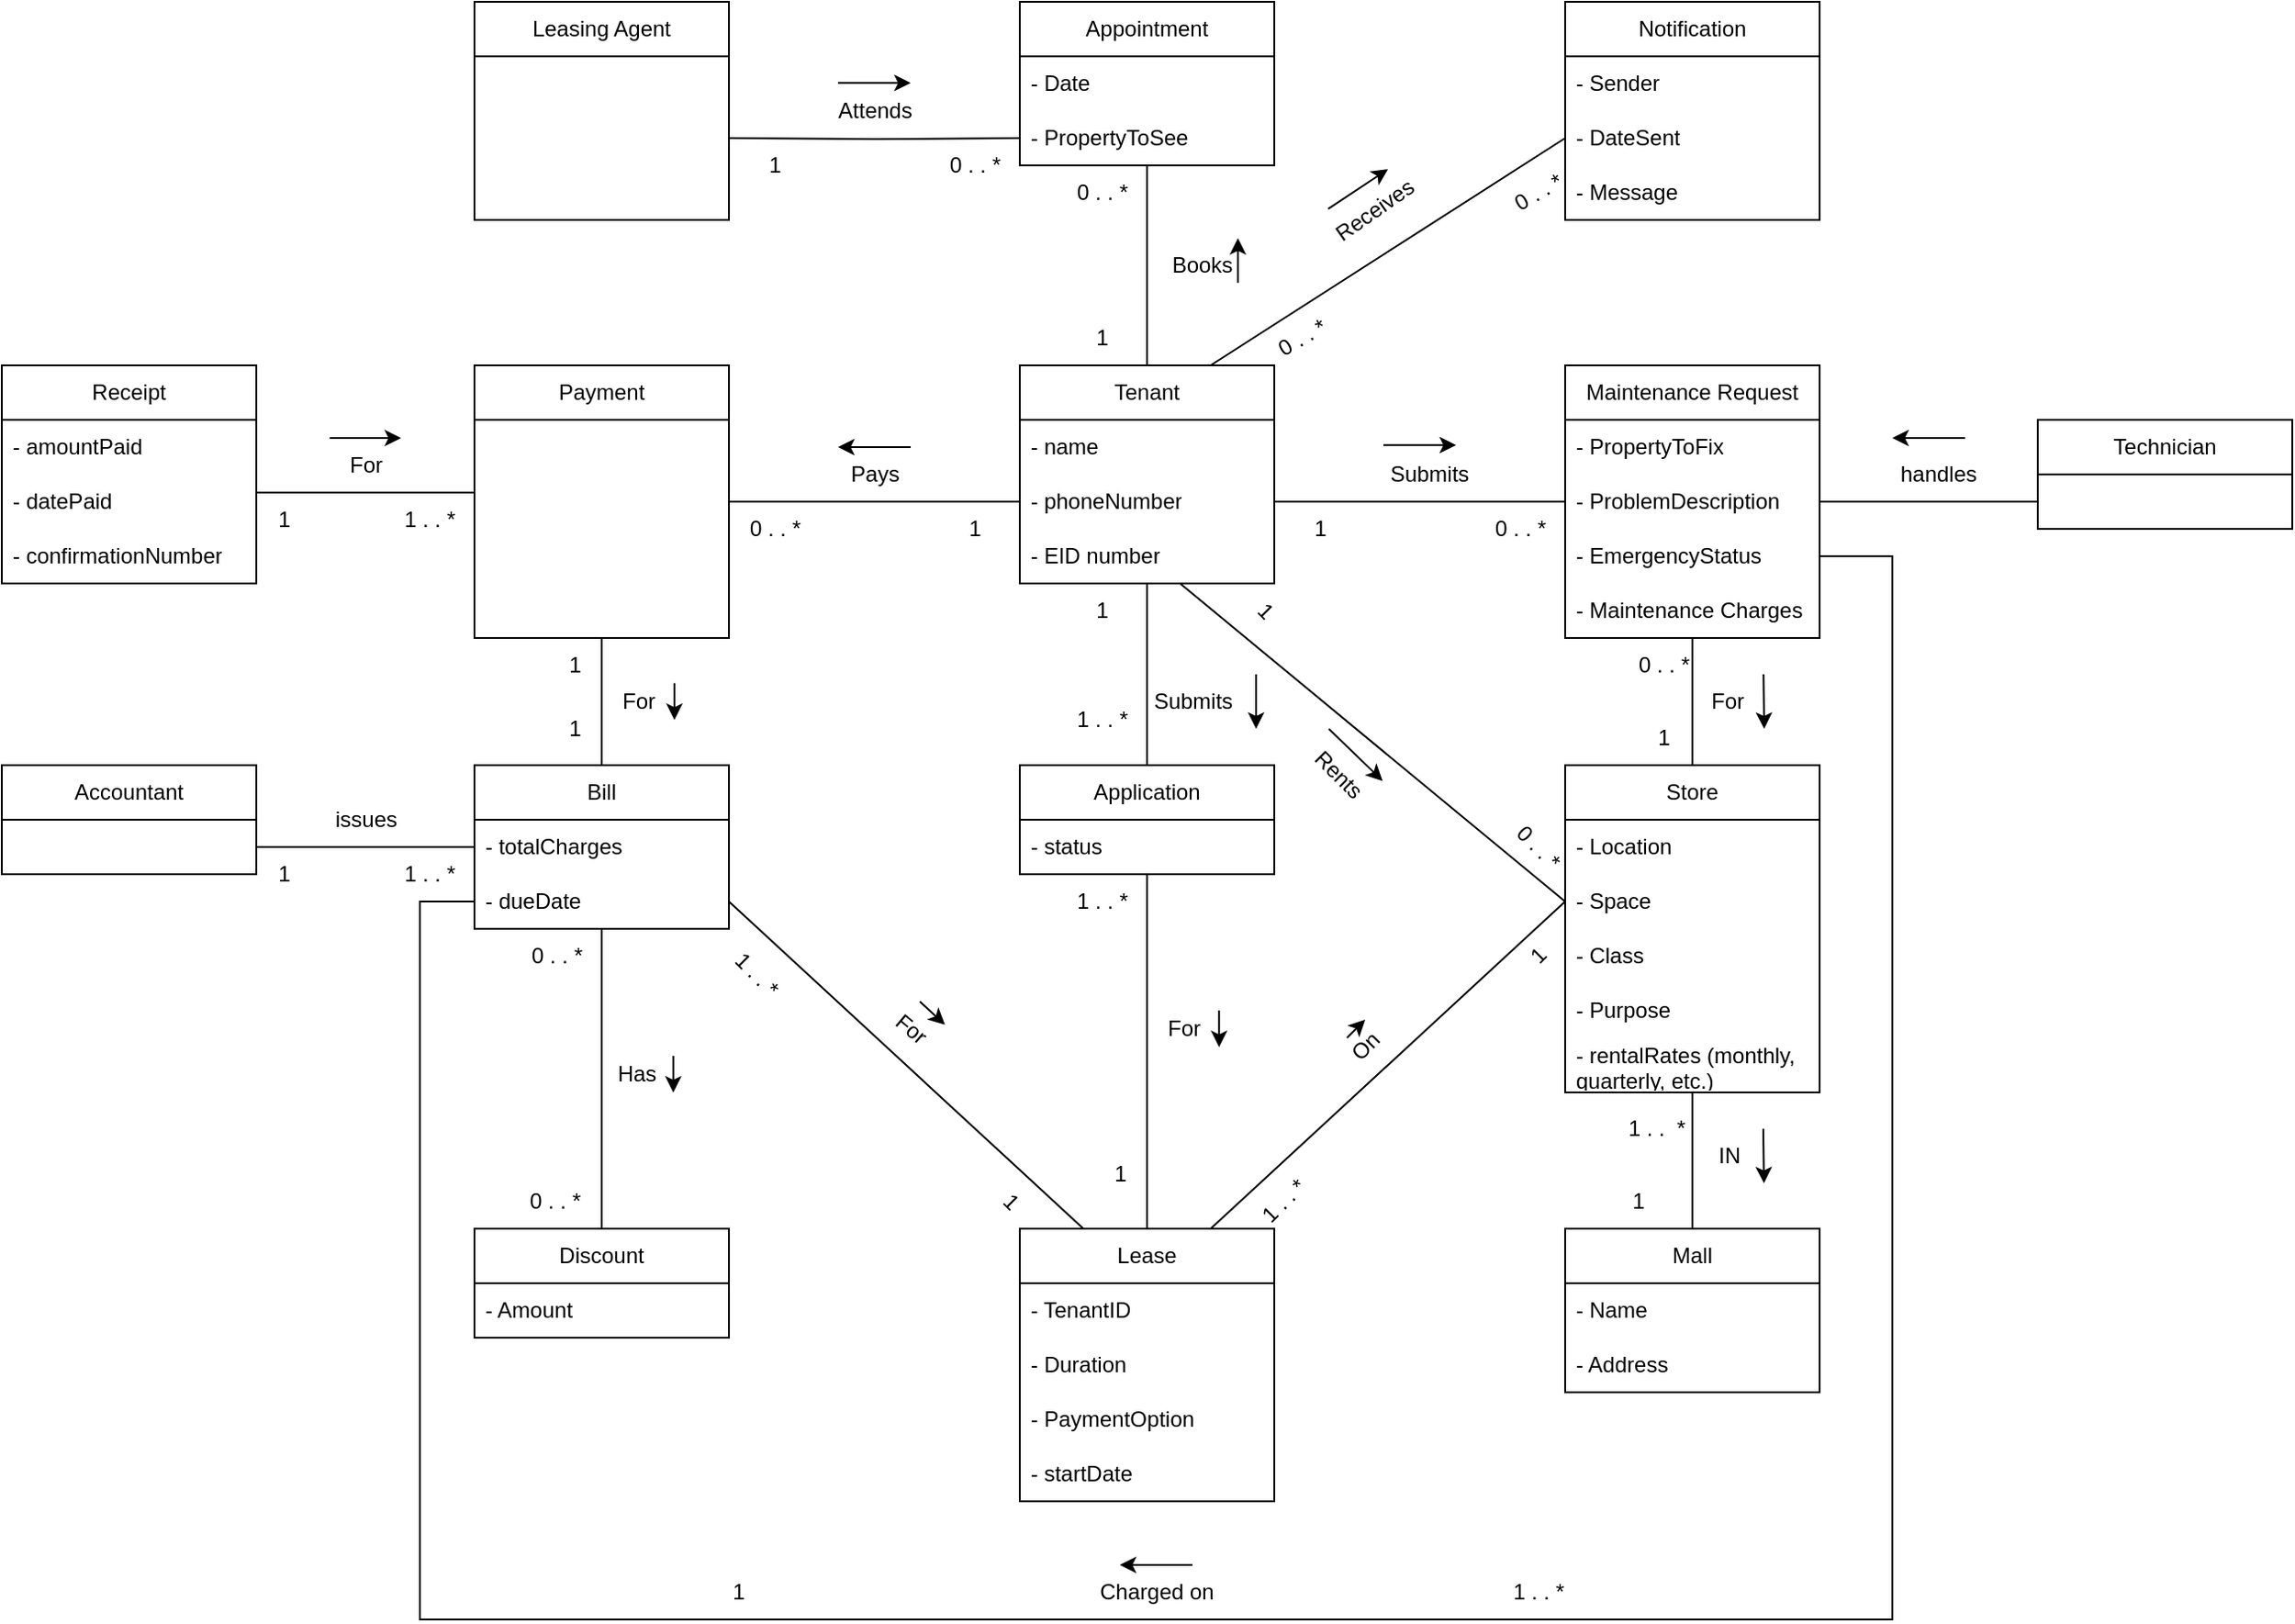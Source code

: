 <mxfile version="21.1.4" type="device">
  <diagram name="Page-1" id="da9doyzOgaCknHxonbGF">
    <mxGraphModel dx="1869" dy="482" grid="1" gridSize="10" guides="1" tooltips="1" connect="1" arrows="1" fold="1" page="1" pageScale="1" pageWidth="850" pageHeight="1100" math="0" shadow="0">
      <root>
        <mxCell id="0" />
        <mxCell id="1" parent="0" />
        <mxCell id="PZsRNkrMyilEUVOkhPmK-52" style="edgeStyle=orthogonalEdgeStyle;rounded=0;orthogonalLoop=1;jettySize=auto;html=1;exitX=0.5;exitY=0;exitDx=0;exitDy=0;endArrow=none;endFill=0;" edge="1" parent="1" source="PZsRNkrMyilEUVOkhPmK-1" target="PZsRNkrMyilEUVOkhPmK-5">
          <mxGeometry relative="1" as="geometry" />
        </mxCell>
        <mxCell id="PZsRNkrMyilEUVOkhPmK-53" style="rounded=0;orthogonalLoop=1;jettySize=auto;html=1;exitX=0.75;exitY=0;exitDx=0;exitDy=0;entryX=0;entryY=0.5;entryDx=0;entryDy=0;endArrow=none;endFill=0;" edge="1" parent="1" source="PZsRNkrMyilEUVOkhPmK-1" target="PZsRNkrMyilEUVOkhPmK-16">
          <mxGeometry relative="1" as="geometry" />
        </mxCell>
        <mxCell id="PZsRNkrMyilEUVOkhPmK-1" value="Tenant" style="swimlane;fontStyle=0;childLayout=stackLayout;horizontal=1;startSize=30;horizontalStack=0;resizeParent=1;resizeParentMax=0;resizeLast=0;collapsible=1;marginBottom=0;whiteSpace=wrap;html=1;" vertex="1" parent="1">
          <mxGeometry x="350" y="260" width="140" height="120" as="geometry" />
        </mxCell>
        <mxCell id="PZsRNkrMyilEUVOkhPmK-2" value="- name" style="text;strokeColor=none;fillColor=none;align=left;verticalAlign=middle;spacingLeft=4;spacingRight=4;overflow=hidden;points=[[0,0.5],[1,0.5]];portConstraint=eastwest;rotatable=0;whiteSpace=wrap;html=1;" vertex="1" parent="PZsRNkrMyilEUVOkhPmK-1">
          <mxGeometry y="30" width="140" height="30" as="geometry" />
        </mxCell>
        <mxCell id="PZsRNkrMyilEUVOkhPmK-3" value="- phoneNumber" style="text;strokeColor=none;fillColor=none;align=left;verticalAlign=middle;spacingLeft=4;spacingRight=4;overflow=hidden;points=[[0,0.5],[1,0.5]];portConstraint=eastwest;rotatable=0;whiteSpace=wrap;html=1;" vertex="1" parent="PZsRNkrMyilEUVOkhPmK-1">
          <mxGeometry y="60" width="140" height="30" as="geometry" />
        </mxCell>
        <mxCell id="PZsRNkrMyilEUVOkhPmK-4" value="- EID number" style="text;strokeColor=none;fillColor=none;align=left;verticalAlign=middle;spacingLeft=4;spacingRight=4;overflow=hidden;points=[[0,0.5],[1,0.5]];portConstraint=eastwest;rotatable=0;whiteSpace=wrap;html=1;" vertex="1" parent="PZsRNkrMyilEUVOkhPmK-1">
          <mxGeometry y="90" width="140" height="30" as="geometry" />
        </mxCell>
        <mxCell id="PZsRNkrMyilEUVOkhPmK-5" value="Appointment" style="swimlane;fontStyle=0;childLayout=stackLayout;horizontal=1;startSize=30;horizontalStack=0;resizeParent=1;resizeParentMax=0;resizeLast=0;collapsible=1;marginBottom=0;whiteSpace=wrap;html=1;" vertex="1" parent="1">
          <mxGeometry x="350" y="60" width="140" height="90" as="geometry" />
        </mxCell>
        <mxCell id="PZsRNkrMyilEUVOkhPmK-6" value="- Date" style="text;strokeColor=none;fillColor=none;align=left;verticalAlign=middle;spacingLeft=4;spacingRight=4;overflow=hidden;points=[[0,0.5],[1,0.5]];portConstraint=eastwest;rotatable=0;whiteSpace=wrap;html=1;" vertex="1" parent="PZsRNkrMyilEUVOkhPmK-5">
          <mxGeometry y="30" width="140" height="30" as="geometry" />
        </mxCell>
        <mxCell id="PZsRNkrMyilEUVOkhPmK-7" value="- PropertyToSee" style="text;strokeColor=none;fillColor=none;align=left;verticalAlign=middle;spacingLeft=4;spacingRight=4;overflow=hidden;points=[[0,0.5],[1,0.5]];portConstraint=eastwest;rotatable=0;whiteSpace=wrap;html=1;" vertex="1" parent="PZsRNkrMyilEUVOkhPmK-5">
          <mxGeometry y="60" width="140" height="30" as="geometry" />
        </mxCell>
        <mxCell id="PZsRNkrMyilEUVOkhPmK-10" value="Leasing Agent" style="swimlane;fontStyle=0;childLayout=stackLayout;horizontal=1;startSize=30;horizontalStack=0;resizeParent=1;resizeParentMax=0;resizeLast=0;collapsible=1;marginBottom=0;whiteSpace=wrap;html=1;" vertex="1" parent="1">
          <mxGeometry x="50" y="60" width="140" height="120" as="geometry" />
        </mxCell>
        <mxCell id="PZsRNkrMyilEUVOkhPmK-14" value="Notification" style="swimlane;fontStyle=0;childLayout=stackLayout;horizontal=1;startSize=30;horizontalStack=0;resizeParent=1;resizeParentMax=0;resizeLast=0;collapsible=1;marginBottom=0;whiteSpace=wrap;html=1;" vertex="1" parent="1">
          <mxGeometry x="650" y="60" width="140" height="120" as="geometry" />
        </mxCell>
        <mxCell id="PZsRNkrMyilEUVOkhPmK-15" value="- Sender" style="text;strokeColor=none;fillColor=none;align=left;verticalAlign=middle;spacingLeft=4;spacingRight=4;overflow=hidden;points=[[0,0.5],[1,0.5]];portConstraint=eastwest;rotatable=0;whiteSpace=wrap;html=1;" vertex="1" parent="PZsRNkrMyilEUVOkhPmK-14">
          <mxGeometry y="30" width="140" height="30" as="geometry" />
        </mxCell>
        <mxCell id="PZsRNkrMyilEUVOkhPmK-16" value="- DateSent" style="text;strokeColor=none;fillColor=none;align=left;verticalAlign=middle;spacingLeft=4;spacingRight=4;overflow=hidden;points=[[0,0.5],[1,0.5]];portConstraint=eastwest;rotatable=0;whiteSpace=wrap;html=1;" vertex="1" parent="PZsRNkrMyilEUVOkhPmK-14">
          <mxGeometry y="60" width="140" height="30" as="geometry" />
        </mxCell>
        <mxCell id="PZsRNkrMyilEUVOkhPmK-17" value="- Message" style="text;strokeColor=none;fillColor=none;align=left;verticalAlign=middle;spacingLeft=4;spacingRight=4;overflow=hidden;points=[[0,0.5],[1,0.5]];portConstraint=eastwest;rotatable=0;whiteSpace=wrap;html=1;" vertex="1" parent="PZsRNkrMyilEUVOkhPmK-14">
          <mxGeometry y="90" width="140" height="30" as="geometry" />
        </mxCell>
        <mxCell id="PZsRNkrMyilEUVOkhPmK-18" value="Payment" style="swimlane;fontStyle=0;childLayout=stackLayout;horizontal=1;startSize=30;horizontalStack=0;resizeParent=1;resizeParentMax=0;resizeLast=0;collapsible=1;marginBottom=0;whiteSpace=wrap;html=1;" vertex="1" parent="1">
          <mxGeometry x="50" y="260" width="140" height="150" as="geometry" />
        </mxCell>
        <mxCell id="PZsRNkrMyilEUVOkhPmK-65" style="edgeStyle=orthogonalEdgeStyle;rounded=0;orthogonalLoop=1;jettySize=auto;html=1;exitX=0.5;exitY=0;exitDx=0;exitDy=0;endArrow=none;endFill=0;" edge="1" parent="1" source="PZsRNkrMyilEUVOkhPmK-22" target="PZsRNkrMyilEUVOkhPmK-18">
          <mxGeometry relative="1" as="geometry" />
        </mxCell>
        <mxCell id="PZsRNkrMyilEUVOkhPmK-22" value="Bill" style="swimlane;fontStyle=0;childLayout=stackLayout;horizontal=1;startSize=30;horizontalStack=0;resizeParent=1;resizeParentMax=0;resizeLast=0;collapsible=1;marginBottom=0;whiteSpace=wrap;html=1;" vertex="1" parent="1">
          <mxGeometry x="50" y="480" width="140" height="90" as="geometry">
            <mxRectangle x="50" y="480" width="60" height="30" as="alternateBounds" />
          </mxGeometry>
        </mxCell>
        <mxCell id="PZsRNkrMyilEUVOkhPmK-23" value="- totalCharges" style="text;strokeColor=none;fillColor=none;align=left;verticalAlign=middle;spacingLeft=4;spacingRight=4;overflow=hidden;points=[[0,0.5],[1,0.5]];portConstraint=eastwest;rotatable=0;whiteSpace=wrap;html=1;" vertex="1" parent="PZsRNkrMyilEUVOkhPmK-22">
          <mxGeometry y="30" width="140" height="30" as="geometry" />
        </mxCell>
        <mxCell id="PZsRNkrMyilEUVOkhPmK-86" value="- dueDate" style="text;strokeColor=none;fillColor=none;align=left;verticalAlign=middle;spacingLeft=4;spacingRight=4;overflow=hidden;points=[[0,0.5],[1,0.5]];portConstraint=eastwest;rotatable=0;whiteSpace=wrap;html=1;" vertex="1" parent="PZsRNkrMyilEUVOkhPmK-22">
          <mxGeometry y="60" width="140" height="30" as="geometry" />
        </mxCell>
        <mxCell id="PZsRNkrMyilEUVOkhPmK-64" style="edgeStyle=orthogonalEdgeStyle;rounded=0;orthogonalLoop=1;jettySize=auto;html=1;exitX=0.5;exitY=0;exitDx=0;exitDy=0;endArrow=none;endFill=0;" edge="1" parent="1" source="PZsRNkrMyilEUVOkhPmK-26" target="PZsRNkrMyilEUVOkhPmK-22">
          <mxGeometry relative="1" as="geometry" />
        </mxCell>
        <mxCell id="PZsRNkrMyilEUVOkhPmK-26" value="Discount" style="swimlane;fontStyle=0;childLayout=stackLayout;horizontal=1;startSize=30;horizontalStack=0;resizeParent=1;resizeParentMax=0;resizeLast=0;collapsible=1;marginBottom=0;whiteSpace=wrap;html=1;" vertex="1" parent="1">
          <mxGeometry x="50" y="735" width="140" height="60" as="geometry" />
        </mxCell>
        <mxCell id="PZsRNkrMyilEUVOkhPmK-27" value="- Amount" style="text;strokeColor=none;fillColor=none;align=left;verticalAlign=middle;spacingLeft=4;spacingRight=4;overflow=hidden;points=[[0,0.5],[1,0.5]];portConstraint=eastwest;rotatable=0;whiteSpace=wrap;html=1;" vertex="1" parent="PZsRNkrMyilEUVOkhPmK-26">
          <mxGeometry y="30" width="140" height="30" as="geometry" />
        </mxCell>
        <mxCell id="PZsRNkrMyilEUVOkhPmK-55" style="edgeStyle=orthogonalEdgeStyle;rounded=0;orthogonalLoop=1;jettySize=auto;html=1;exitX=0.5;exitY=0;exitDx=0;exitDy=0;endArrow=none;endFill=0;" edge="1" parent="1" source="PZsRNkrMyilEUVOkhPmK-30" target="PZsRNkrMyilEUVOkhPmK-1">
          <mxGeometry relative="1" as="geometry" />
        </mxCell>
        <mxCell id="PZsRNkrMyilEUVOkhPmK-30" value="Application" style="swimlane;fontStyle=0;childLayout=stackLayout;horizontal=1;startSize=30;horizontalStack=0;resizeParent=1;resizeParentMax=0;resizeLast=0;collapsible=1;marginBottom=0;whiteSpace=wrap;html=1;" vertex="1" parent="1">
          <mxGeometry x="350" y="480" width="140" height="60" as="geometry" />
        </mxCell>
        <mxCell id="PZsRNkrMyilEUVOkhPmK-89" value="- status" style="text;strokeColor=none;fillColor=none;align=left;verticalAlign=middle;spacingLeft=4;spacingRight=4;overflow=hidden;points=[[0,0.5],[1,0.5]];portConstraint=eastwest;rotatable=0;whiteSpace=wrap;html=1;" vertex="1" parent="PZsRNkrMyilEUVOkhPmK-30">
          <mxGeometry y="30" width="140" height="30" as="geometry" />
        </mxCell>
        <mxCell id="PZsRNkrMyilEUVOkhPmK-60" style="edgeStyle=orthogonalEdgeStyle;rounded=0;orthogonalLoop=1;jettySize=auto;html=1;exitX=0.5;exitY=0;exitDx=0;exitDy=0;endArrow=none;endFill=0;" edge="1" parent="1" source="PZsRNkrMyilEUVOkhPmK-34" target="PZsRNkrMyilEUVOkhPmK-30">
          <mxGeometry relative="1" as="geometry" />
        </mxCell>
        <mxCell id="PZsRNkrMyilEUVOkhPmK-61" style="rounded=0;orthogonalLoop=1;jettySize=auto;html=1;exitX=0.75;exitY=0;exitDx=0;exitDy=0;entryX=0;entryY=0.5;entryDx=0;entryDy=0;endArrow=none;endFill=0;" edge="1" parent="1" source="PZsRNkrMyilEUVOkhPmK-34" target="PZsRNkrMyilEUVOkhPmK-40">
          <mxGeometry relative="1" as="geometry" />
        </mxCell>
        <mxCell id="PZsRNkrMyilEUVOkhPmK-63" style="rounded=0;orthogonalLoop=1;jettySize=auto;html=1;exitX=0.25;exitY=0;exitDx=0;exitDy=0;entryX=1;entryY=0.5;entryDx=0;entryDy=0;endArrow=none;endFill=0;" edge="1" parent="1" source="PZsRNkrMyilEUVOkhPmK-34">
          <mxGeometry relative="1" as="geometry">
            <mxPoint x="190" y="555" as="targetPoint" />
          </mxGeometry>
        </mxCell>
        <mxCell id="PZsRNkrMyilEUVOkhPmK-34" value="Lease" style="swimlane;fontStyle=0;childLayout=stackLayout;horizontal=1;startSize=30;horizontalStack=0;resizeParent=1;resizeParentMax=0;resizeLast=0;collapsible=1;marginBottom=0;whiteSpace=wrap;html=1;" vertex="1" parent="1">
          <mxGeometry x="350" y="735" width="140" height="150" as="geometry" />
        </mxCell>
        <mxCell id="PZsRNkrMyilEUVOkhPmK-35" value="- TenantID" style="text;strokeColor=none;fillColor=none;align=left;verticalAlign=middle;spacingLeft=4;spacingRight=4;overflow=hidden;points=[[0,0.5],[1,0.5]];portConstraint=eastwest;rotatable=0;whiteSpace=wrap;html=1;" vertex="1" parent="PZsRNkrMyilEUVOkhPmK-34">
          <mxGeometry y="30" width="140" height="30" as="geometry" />
        </mxCell>
        <mxCell id="PZsRNkrMyilEUVOkhPmK-37" value="- Duration" style="text;strokeColor=none;fillColor=none;align=left;verticalAlign=middle;spacingLeft=4;spacingRight=4;overflow=hidden;points=[[0,0.5],[1,0.5]];portConstraint=eastwest;rotatable=0;whiteSpace=wrap;html=1;" vertex="1" parent="PZsRNkrMyilEUVOkhPmK-34">
          <mxGeometry y="60" width="140" height="30" as="geometry" />
        </mxCell>
        <mxCell id="PZsRNkrMyilEUVOkhPmK-85" value="- PaymentOption" style="text;strokeColor=none;fillColor=none;align=left;verticalAlign=middle;spacingLeft=4;spacingRight=4;overflow=hidden;points=[[0,0.5],[1,0.5]];portConstraint=eastwest;rotatable=0;whiteSpace=wrap;html=1;" vertex="1" parent="PZsRNkrMyilEUVOkhPmK-34">
          <mxGeometry y="90" width="140" height="30" as="geometry" />
        </mxCell>
        <mxCell id="PZsRNkrMyilEUVOkhPmK-87" value="- startDate" style="text;strokeColor=none;fillColor=none;align=left;verticalAlign=middle;spacingLeft=4;spacingRight=4;overflow=hidden;points=[[0,0.5],[1,0.5]];portConstraint=eastwest;rotatable=0;whiteSpace=wrap;html=1;" vertex="1" parent="PZsRNkrMyilEUVOkhPmK-34">
          <mxGeometry y="120" width="140" height="30" as="geometry" />
        </mxCell>
        <mxCell id="PZsRNkrMyilEUVOkhPmK-59" style="edgeStyle=orthogonalEdgeStyle;rounded=0;orthogonalLoop=1;jettySize=auto;html=1;exitX=0.5;exitY=0;exitDx=0;exitDy=0;endArrow=none;endFill=0;" edge="1" parent="1" source="PZsRNkrMyilEUVOkhPmK-38" target="PZsRNkrMyilEUVOkhPmK-46">
          <mxGeometry relative="1" as="geometry" />
        </mxCell>
        <mxCell id="PZsRNkrMyilEUVOkhPmK-38" value="Store" style="swimlane;fontStyle=0;childLayout=stackLayout;horizontal=1;startSize=30;horizontalStack=0;resizeParent=1;resizeParentMax=0;resizeLast=0;collapsible=1;marginBottom=0;whiteSpace=wrap;html=1;" vertex="1" parent="1">
          <mxGeometry x="650" y="480" width="140" height="180" as="geometry" />
        </mxCell>
        <mxCell id="PZsRNkrMyilEUVOkhPmK-39" value="- Location" style="text;strokeColor=none;fillColor=none;align=left;verticalAlign=middle;spacingLeft=4;spacingRight=4;overflow=hidden;points=[[0,0.5],[1,0.5]];portConstraint=eastwest;rotatable=0;whiteSpace=wrap;html=1;" vertex="1" parent="PZsRNkrMyilEUVOkhPmK-38">
          <mxGeometry y="30" width="140" height="30" as="geometry" />
        </mxCell>
        <mxCell id="PZsRNkrMyilEUVOkhPmK-40" value="- Space" style="text;strokeColor=none;fillColor=none;align=left;verticalAlign=middle;spacingLeft=4;spacingRight=4;overflow=hidden;points=[[0,0.5],[1,0.5]];portConstraint=eastwest;rotatable=0;whiteSpace=wrap;html=1;" vertex="1" parent="PZsRNkrMyilEUVOkhPmK-38">
          <mxGeometry y="60" width="140" height="30" as="geometry" />
        </mxCell>
        <mxCell id="PZsRNkrMyilEUVOkhPmK-41" value="- Class" style="text;strokeColor=none;fillColor=none;align=left;verticalAlign=middle;spacingLeft=4;spacingRight=4;overflow=hidden;points=[[0,0.5],[1,0.5]];portConstraint=eastwest;rotatable=0;whiteSpace=wrap;html=1;" vertex="1" parent="PZsRNkrMyilEUVOkhPmK-38">
          <mxGeometry y="90" width="140" height="30" as="geometry" />
        </mxCell>
        <mxCell id="PZsRNkrMyilEUVOkhPmK-82" value="- Purpose" style="text;strokeColor=none;fillColor=none;align=left;verticalAlign=middle;spacingLeft=4;spacingRight=4;overflow=hidden;points=[[0,0.5],[1,0.5]];portConstraint=eastwest;rotatable=0;whiteSpace=wrap;html=1;" vertex="1" parent="PZsRNkrMyilEUVOkhPmK-38">
          <mxGeometry y="120" width="140" height="30" as="geometry" />
        </mxCell>
        <mxCell id="PZsRNkrMyilEUVOkhPmK-88" value="- rentalRates (monthly, quarterly, etc.)" style="text;strokeColor=none;fillColor=none;align=left;verticalAlign=middle;spacingLeft=4;spacingRight=4;overflow=hidden;points=[[0,0.5],[1,0.5]];portConstraint=eastwest;rotatable=0;whiteSpace=wrap;html=1;" vertex="1" parent="PZsRNkrMyilEUVOkhPmK-38">
          <mxGeometry y="150" width="140" height="30" as="geometry" />
        </mxCell>
        <mxCell id="PZsRNkrMyilEUVOkhPmK-62" style="edgeStyle=orthogonalEdgeStyle;rounded=0;orthogonalLoop=1;jettySize=auto;html=1;exitX=0.5;exitY=0;exitDx=0;exitDy=0;endArrow=none;endFill=0;" edge="1" parent="1" source="PZsRNkrMyilEUVOkhPmK-42" target="PZsRNkrMyilEUVOkhPmK-38">
          <mxGeometry relative="1" as="geometry" />
        </mxCell>
        <mxCell id="PZsRNkrMyilEUVOkhPmK-42" value="Mall" style="swimlane;fontStyle=0;childLayout=stackLayout;horizontal=1;startSize=30;horizontalStack=0;resizeParent=1;resizeParentMax=0;resizeLast=0;collapsible=1;marginBottom=0;whiteSpace=wrap;html=1;" vertex="1" parent="1">
          <mxGeometry x="650" y="735" width="140" height="90" as="geometry" />
        </mxCell>
        <mxCell id="PZsRNkrMyilEUVOkhPmK-43" value="- Name" style="text;strokeColor=none;fillColor=none;align=left;verticalAlign=middle;spacingLeft=4;spacingRight=4;overflow=hidden;points=[[0,0.5],[1,0.5]];portConstraint=eastwest;rotatable=0;whiteSpace=wrap;html=1;" vertex="1" parent="PZsRNkrMyilEUVOkhPmK-42">
          <mxGeometry y="30" width="140" height="30" as="geometry" />
        </mxCell>
        <mxCell id="PZsRNkrMyilEUVOkhPmK-44" value="- Address" style="text;strokeColor=none;fillColor=none;align=left;verticalAlign=middle;spacingLeft=4;spacingRight=4;overflow=hidden;points=[[0,0.5],[1,0.5]];portConstraint=eastwest;rotatable=0;whiteSpace=wrap;html=1;" vertex="1" parent="PZsRNkrMyilEUVOkhPmK-42">
          <mxGeometry y="60" width="140" height="30" as="geometry" />
        </mxCell>
        <mxCell id="PZsRNkrMyilEUVOkhPmK-46" value="Maintenance Request" style="swimlane;fontStyle=0;childLayout=stackLayout;horizontal=1;startSize=30;horizontalStack=0;resizeParent=1;resizeParentMax=0;resizeLast=0;collapsible=1;marginBottom=0;whiteSpace=wrap;html=1;" vertex="1" parent="1">
          <mxGeometry x="650" y="260" width="140" height="150" as="geometry" />
        </mxCell>
        <mxCell id="PZsRNkrMyilEUVOkhPmK-47" value="- PropertyToFix" style="text;strokeColor=none;fillColor=none;align=left;verticalAlign=middle;spacingLeft=4;spacingRight=4;overflow=hidden;points=[[0,0.5],[1,0.5]];portConstraint=eastwest;rotatable=0;whiteSpace=wrap;html=1;" vertex="1" parent="PZsRNkrMyilEUVOkhPmK-46">
          <mxGeometry y="30" width="140" height="30" as="geometry" />
        </mxCell>
        <mxCell id="PZsRNkrMyilEUVOkhPmK-48" value="- ProblemDescription" style="text;strokeColor=none;fillColor=none;align=left;verticalAlign=middle;spacingLeft=4;spacingRight=4;overflow=hidden;points=[[0,0.5],[1,0.5]];portConstraint=eastwest;rotatable=0;whiteSpace=wrap;html=1;" vertex="1" parent="PZsRNkrMyilEUVOkhPmK-46">
          <mxGeometry y="60" width="140" height="30" as="geometry" />
        </mxCell>
        <mxCell id="PZsRNkrMyilEUVOkhPmK-49" value="- EmergencyStatus" style="text;strokeColor=none;fillColor=none;align=left;verticalAlign=middle;spacingLeft=4;spacingRight=4;overflow=hidden;points=[[0,0.5],[1,0.5]];portConstraint=eastwest;rotatable=0;whiteSpace=wrap;html=1;" vertex="1" parent="PZsRNkrMyilEUVOkhPmK-46">
          <mxGeometry y="90" width="140" height="30" as="geometry" />
        </mxCell>
        <mxCell id="PZsRNkrMyilEUVOkhPmK-67" value="- Maintenance Charges" style="text;strokeColor=none;fillColor=none;align=left;verticalAlign=middle;spacingLeft=4;spacingRight=4;overflow=hidden;points=[[0,0.5],[1,0.5]];portConstraint=eastwest;rotatable=0;whiteSpace=wrap;html=1;" vertex="1" parent="PZsRNkrMyilEUVOkhPmK-46">
          <mxGeometry y="120" width="140" height="30" as="geometry" />
        </mxCell>
        <mxCell id="PZsRNkrMyilEUVOkhPmK-50" style="edgeStyle=orthogonalEdgeStyle;rounded=0;orthogonalLoop=1;jettySize=auto;html=1;entryX=0;entryY=0.5;entryDx=0;entryDy=0;endArrow=none;endFill=0;" edge="1" parent="1" target="PZsRNkrMyilEUVOkhPmK-7">
          <mxGeometry relative="1" as="geometry">
            <mxPoint x="190" y="135" as="sourcePoint" />
          </mxGeometry>
        </mxCell>
        <mxCell id="PZsRNkrMyilEUVOkhPmK-57" style="rounded=0;orthogonalLoop=1;jettySize=auto;html=1;entryX=0;entryY=0.5;entryDx=0;entryDy=0;endArrow=none;endFill=0;" edge="1" parent="1" source="PZsRNkrMyilEUVOkhPmK-4" target="PZsRNkrMyilEUVOkhPmK-40">
          <mxGeometry relative="1" as="geometry" />
        </mxCell>
        <mxCell id="PZsRNkrMyilEUVOkhPmK-58" style="edgeStyle=orthogonalEdgeStyle;rounded=0;orthogonalLoop=1;jettySize=auto;html=1;exitX=1;exitY=0.5;exitDx=0;exitDy=0;entryX=0;entryY=0.5;entryDx=0;entryDy=0;endArrow=none;endFill=0;" edge="1" parent="1" source="PZsRNkrMyilEUVOkhPmK-3" target="PZsRNkrMyilEUVOkhPmK-48">
          <mxGeometry relative="1" as="geometry" />
        </mxCell>
        <mxCell id="PZsRNkrMyilEUVOkhPmK-68" style="edgeStyle=orthogonalEdgeStyle;rounded=0;orthogonalLoop=1;jettySize=auto;html=1;exitX=1;exitY=0.5;exitDx=0;exitDy=0;entryX=0;entryY=0.5;entryDx=0;entryDy=0;endArrow=none;endFill=0;" edge="1" parent="1" source="PZsRNkrMyilEUVOkhPmK-49">
          <mxGeometry relative="1" as="geometry">
            <mxPoint x="50" y="555" as="targetPoint" />
            <Array as="points">
              <mxPoint x="830" y="365" />
              <mxPoint x="830" y="950" />
              <mxPoint x="20" y="950" />
              <mxPoint x="20" y="555" />
            </Array>
          </mxGeometry>
        </mxCell>
        <mxCell id="PZsRNkrMyilEUVOkhPmK-71" value="Accountant" style="swimlane;fontStyle=0;childLayout=stackLayout;horizontal=1;startSize=30;horizontalStack=0;resizeParent=1;resizeParentMax=0;resizeLast=0;collapsible=1;marginBottom=0;whiteSpace=wrap;html=1;" vertex="1" parent="1">
          <mxGeometry x="-210" y="480" width="140" height="60" as="geometry" />
        </mxCell>
        <mxCell id="PZsRNkrMyilEUVOkhPmK-75" value="Technician" style="swimlane;fontStyle=0;childLayout=stackLayout;horizontal=1;startSize=30;horizontalStack=0;resizeParent=1;resizeParentMax=0;resizeLast=0;collapsible=1;marginBottom=0;whiteSpace=wrap;html=1;" vertex="1" parent="1">
          <mxGeometry x="910" y="290" width="140" height="60" as="geometry" />
        </mxCell>
        <mxCell id="PZsRNkrMyilEUVOkhPmK-80" style="rounded=0;orthogonalLoop=1;jettySize=auto;html=1;exitX=1;exitY=0.5;exitDx=0;exitDy=0;entryX=0;entryY=0.5;entryDx=0;entryDy=0;endArrow=none;endFill=0;" edge="1" parent="1" target="PZsRNkrMyilEUVOkhPmK-23">
          <mxGeometry relative="1" as="geometry">
            <mxPoint x="-70" y="525" as="sourcePoint" />
          </mxGeometry>
        </mxCell>
        <mxCell id="PZsRNkrMyilEUVOkhPmK-81" style="rounded=0;orthogonalLoop=1;jettySize=auto;html=1;exitX=0;exitY=0.5;exitDx=0;exitDy=0;entryX=1;entryY=0.5;entryDx=0;entryDy=0;endArrow=none;endFill=0;" edge="1" parent="1" target="PZsRNkrMyilEUVOkhPmK-48">
          <mxGeometry relative="1" as="geometry">
            <mxPoint x="910" y="335" as="sourcePoint" />
          </mxGeometry>
        </mxCell>
        <mxCell id="PZsRNkrMyilEUVOkhPmK-91" value="Receipt" style="swimlane;fontStyle=0;childLayout=stackLayout;horizontal=1;startSize=30;horizontalStack=0;resizeParent=1;resizeParentMax=0;resizeLast=0;collapsible=1;marginBottom=0;whiteSpace=wrap;html=1;" vertex="1" parent="1">
          <mxGeometry x="-210" y="260" width="140" height="120" as="geometry" />
        </mxCell>
        <mxCell id="PZsRNkrMyilEUVOkhPmK-92" value="- amountPaid" style="text;strokeColor=none;fillColor=none;align=left;verticalAlign=middle;spacingLeft=4;spacingRight=4;overflow=hidden;points=[[0,0.5],[1,0.5]];portConstraint=eastwest;rotatable=0;whiteSpace=wrap;html=1;" vertex="1" parent="PZsRNkrMyilEUVOkhPmK-91">
          <mxGeometry y="30" width="140" height="30" as="geometry" />
        </mxCell>
        <mxCell id="PZsRNkrMyilEUVOkhPmK-93" value="- datePaid" style="text;strokeColor=none;fillColor=none;align=left;verticalAlign=middle;spacingLeft=4;spacingRight=4;overflow=hidden;points=[[0,0.5],[1,0.5]];portConstraint=eastwest;rotatable=0;whiteSpace=wrap;html=1;" vertex="1" parent="PZsRNkrMyilEUVOkhPmK-91">
          <mxGeometry y="60" width="140" height="30" as="geometry" />
        </mxCell>
        <mxCell id="PZsRNkrMyilEUVOkhPmK-98" value="- confirmationNumber" style="text;strokeColor=none;fillColor=none;align=left;verticalAlign=middle;spacingLeft=4;spacingRight=4;overflow=hidden;points=[[0,0.5],[1,0.5]];portConstraint=eastwest;rotatable=0;whiteSpace=wrap;html=1;" vertex="1" parent="PZsRNkrMyilEUVOkhPmK-91">
          <mxGeometry y="90" width="140" height="30" as="geometry" />
        </mxCell>
        <mxCell id="PZsRNkrMyilEUVOkhPmK-97" style="edgeStyle=orthogonalEdgeStyle;rounded=0;orthogonalLoop=1;jettySize=auto;html=1;exitX=0;exitY=0.5;exitDx=0;exitDy=0;entryX=1;entryY=0.5;entryDx=0;entryDy=0;endArrow=none;endFill=0;" edge="1" parent="1" source="PZsRNkrMyilEUVOkhPmK-3" target="PZsRNkrMyilEUVOkhPmK-18">
          <mxGeometry relative="1" as="geometry" />
        </mxCell>
        <mxCell id="PZsRNkrMyilEUVOkhPmK-99" value="Attends" style="text;html=1;align=center;verticalAlign=middle;resizable=0;points=[];autosize=1;strokeColor=none;fillColor=none;" vertex="1" parent="1">
          <mxGeometry x="240" y="105" width="60" height="30" as="geometry" />
        </mxCell>
        <mxCell id="PZsRNkrMyilEUVOkhPmK-100" value="1" style="text;html=1;align=center;verticalAlign=middle;resizable=0;points=[];autosize=1;strokeColor=none;fillColor=none;" vertex="1" parent="1">
          <mxGeometry x="200" y="135" width="30" height="30" as="geometry" />
        </mxCell>
        <mxCell id="PZsRNkrMyilEUVOkhPmK-102" value="0 . . *" style="text;html=1;align=center;verticalAlign=middle;resizable=0;points=[];autosize=1;strokeColor=none;fillColor=none;" vertex="1" parent="1">
          <mxGeometry x="300" y="135" width="50" height="30" as="geometry" />
        </mxCell>
        <mxCell id="PZsRNkrMyilEUVOkhPmK-103" value="Books" style="text;html=1;align=center;verticalAlign=middle;resizable=0;points=[];autosize=1;strokeColor=none;fillColor=none;" vertex="1" parent="1">
          <mxGeometry x="420" y="190" width="60" height="30" as="geometry" />
        </mxCell>
        <mxCell id="PZsRNkrMyilEUVOkhPmK-105" value="" style="edgeStyle=none;orthogonalLoop=1;jettySize=auto;html=1;rounded=0;" edge="1" parent="1">
          <mxGeometry width="100" relative="1" as="geometry">
            <mxPoint x="470" y="214.67" as="sourcePoint" />
            <mxPoint x="470" y="190" as="targetPoint" />
            <Array as="points" />
          </mxGeometry>
        </mxCell>
        <mxCell id="PZsRNkrMyilEUVOkhPmK-106" value="" style="edgeStyle=none;orthogonalLoop=1;jettySize=auto;html=1;rounded=0;" edge="1" parent="1">
          <mxGeometry width="100" relative="1" as="geometry">
            <mxPoint x="250" y="104.67" as="sourcePoint" />
            <mxPoint x="290" y="104.67" as="targetPoint" />
            <Array as="points" />
          </mxGeometry>
        </mxCell>
        <mxCell id="PZsRNkrMyilEUVOkhPmK-107" value="0 . . *" style="text;html=1;align=center;verticalAlign=middle;resizable=0;points=[];autosize=1;strokeColor=none;fillColor=none;" vertex="1" parent="1">
          <mxGeometry x="370" y="150" width="50" height="30" as="geometry" />
        </mxCell>
        <mxCell id="PZsRNkrMyilEUVOkhPmK-108" value="1" style="text;html=1;align=center;verticalAlign=middle;resizable=0;points=[];autosize=1;strokeColor=none;fillColor=none;" vertex="1" parent="1">
          <mxGeometry x="380" y="230" width="30" height="30" as="geometry" />
        </mxCell>
        <mxCell id="PZsRNkrMyilEUVOkhPmK-109" value="Receives" style="text;html=1;align=center;verticalAlign=middle;resizable=0;points=[];autosize=1;strokeColor=none;fillColor=none;rotation=-35;" vertex="1" parent="1">
          <mxGeometry x="510" y="160" width="70" height="30" as="geometry" />
        </mxCell>
        <mxCell id="PZsRNkrMyilEUVOkhPmK-110" value="" style="edgeStyle=none;orthogonalLoop=1;jettySize=auto;html=1;rounded=0;entryX=0.776;entryY=0.019;entryDx=0;entryDy=0;entryPerimeter=0;exitX=0.212;exitY=-0.015;exitDx=0;exitDy=0;exitPerimeter=0;" edge="1" parent="1" source="PZsRNkrMyilEUVOkhPmK-109" target="PZsRNkrMyilEUVOkhPmK-109">
          <mxGeometry width="100" relative="1" as="geometry">
            <mxPoint x="530" y="180" as="sourcePoint" />
            <mxPoint x="530" y="155.33" as="targetPoint" />
            <Array as="points" />
          </mxGeometry>
        </mxCell>
        <mxCell id="PZsRNkrMyilEUVOkhPmK-112" value="0 . . *" style="text;html=1;align=center;verticalAlign=middle;resizable=0;points=[];autosize=1;strokeColor=none;fillColor=none;rotation=-30;" vertex="1" parent="1">
          <mxGeometry x="480" y="230" width="50" height="30" as="geometry" />
        </mxCell>
        <mxCell id="PZsRNkrMyilEUVOkhPmK-113" value="0 . . *" style="text;html=1;align=center;verticalAlign=middle;resizable=0;points=[];autosize=1;strokeColor=none;fillColor=none;rotation=-30;" vertex="1" parent="1">
          <mxGeometry x="610" y="150" width="50" height="30" as="geometry" />
        </mxCell>
        <mxCell id="PZsRNkrMyilEUVOkhPmK-114" value="Pays" style="text;html=1;align=center;verticalAlign=middle;resizable=0;points=[];autosize=1;strokeColor=none;fillColor=none;" vertex="1" parent="1">
          <mxGeometry x="245" y="305" width="50" height="30" as="geometry" />
        </mxCell>
        <mxCell id="PZsRNkrMyilEUVOkhPmK-119" value="" style="edgeStyle=none;orthogonalLoop=1;jettySize=auto;html=1;rounded=0;" edge="1" parent="1">
          <mxGeometry width="100" relative="1" as="geometry">
            <mxPoint x="290" y="305" as="sourcePoint" />
            <mxPoint x="250" y="305" as="targetPoint" />
            <Array as="points" />
          </mxGeometry>
        </mxCell>
        <mxCell id="PZsRNkrMyilEUVOkhPmK-120" value="1" style="text;html=1;align=center;verticalAlign=middle;resizable=0;points=[];autosize=1;strokeColor=none;fillColor=none;" vertex="1" parent="1">
          <mxGeometry x="310" y="335" width="30" height="30" as="geometry" />
        </mxCell>
        <mxCell id="PZsRNkrMyilEUVOkhPmK-121" value="0 . . *" style="text;html=1;align=center;verticalAlign=middle;resizable=0;points=[];autosize=1;strokeColor=none;fillColor=none;" vertex="1" parent="1">
          <mxGeometry x="190" y="335" width="50" height="30" as="geometry" />
        </mxCell>
        <mxCell id="PZsRNkrMyilEUVOkhPmK-122" value="Submits" style="text;html=1;align=center;verticalAlign=middle;resizable=0;points=[];autosize=1;strokeColor=none;fillColor=none;" vertex="1" parent="1">
          <mxGeometry x="540" y="305" width="70" height="30" as="geometry" />
        </mxCell>
        <mxCell id="PZsRNkrMyilEUVOkhPmK-127" value="" style="edgeStyle=none;orthogonalLoop=1;jettySize=auto;html=1;rounded=0;" edge="1" parent="1">
          <mxGeometry width="100" relative="1" as="geometry">
            <mxPoint x="870" y="300" as="sourcePoint" />
            <mxPoint x="830" y="300" as="targetPoint" />
            <Array as="points" />
          </mxGeometry>
        </mxCell>
        <mxCell id="PZsRNkrMyilEUVOkhPmK-128" value="" style="edgeStyle=none;orthogonalLoop=1;jettySize=auto;html=1;rounded=0;" edge="1" parent="1">
          <mxGeometry width="100" relative="1" as="geometry">
            <mxPoint x="530" y="630" as="sourcePoint" />
            <mxPoint x="540" y="620" as="targetPoint" />
            <Array as="points" />
          </mxGeometry>
        </mxCell>
        <mxCell id="PZsRNkrMyilEUVOkhPmK-129" value="" style="edgeStyle=none;orthogonalLoop=1;jettySize=auto;html=1;rounded=0;entryX=1;entryY=1;entryDx=0;entryDy=0;entryPerimeter=0;" edge="1" parent="1" target="PZsRNkrMyilEUVOkhPmK-140">
          <mxGeometry width="100" relative="1" as="geometry">
            <mxPoint x="480" y="430" as="sourcePoint" />
            <mxPoint x="460" y="460" as="targetPoint" />
            <Array as="points" />
          </mxGeometry>
        </mxCell>
        <mxCell id="PZsRNkrMyilEUVOkhPmK-130" value="" style="edgeStyle=none;orthogonalLoop=1;jettySize=auto;html=1;rounded=0;entryX=0.899;entryY=0.006;entryDx=0;entryDy=0;entryPerimeter=0;" edge="1" parent="1" target="PZsRNkrMyilEUVOkhPmK-134">
          <mxGeometry width="100" relative="1" as="geometry">
            <mxPoint x="520" y="460" as="sourcePoint" />
            <mxPoint x="560" y="490" as="targetPoint" />
            <Array as="points" />
          </mxGeometry>
        </mxCell>
        <mxCell id="PZsRNkrMyilEUVOkhPmK-131" value="" style="edgeStyle=none;orthogonalLoop=1;jettySize=auto;html=1;rounded=0;" edge="1" parent="1">
          <mxGeometry width="100" relative="1" as="geometry">
            <mxPoint x="550" y="303.89" as="sourcePoint" />
            <mxPoint x="590" y="303.89" as="targetPoint" />
            <Array as="points" />
          </mxGeometry>
        </mxCell>
        <mxCell id="PZsRNkrMyilEUVOkhPmK-132" value="1" style="text;html=1;align=center;verticalAlign=middle;resizable=0;points=[];autosize=1;strokeColor=none;fillColor=none;" vertex="1" parent="1">
          <mxGeometry x="500" y="335" width="30" height="30" as="geometry" />
        </mxCell>
        <mxCell id="PZsRNkrMyilEUVOkhPmK-133" value="0 . . *" style="text;html=1;align=center;verticalAlign=middle;resizable=0;points=[];autosize=1;strokeColor=none;fillColor=none;" vertex="1" parent="1">
          <mxGeometry x="600" y="335" width="50" height="30" as="geometry" />
        </mxCell>
        <mxCell id="PZsRNkrMyilEUVOkhPmK-134" value="Rents" style="text;html=1;align=center;verticalAlign=middle;resizable=0;points=[];autosize=1;strokeColor=none;fillColor=none;rotation=45;" vertex="1" parent="1">
          <mxGeometry x="500" y="470" width="50" height="30" as="geometry" />
        </mxCell>
        <mxCell id="PZsRNkrMyilEUVOkhPmK-136" value="1" style="text;html=1;align=center;verticalAlign=middle;resizable=0;points=[];autosize=1;strokeColor=none;fillColor=none;rotation=45;" vertex="1" parent="1">
          <mxGeometry x="470" y="380" width="30" height="30" as="geometry" />
        </mxCell>
        <mxCell id="PZsRNkrMyilEUVOkhPmK-137" value="0 . . *" style="text;html=1;align=center;verticalAlign=middle;resizable=0;points=[];autosize=1;strokeColor=none;fillColor=none;rotation=45;" vertex="1" parent="1">
          <mxGeometry x="610" y="510" width="50" height="30" as="geometry" />
        </mxCell>
        <mxCell id="PZsRNkrMyilEUVOkhPmK-138" value="1" style="text;html=1;align=center;verticalAlign=middle;resizable=0;points=[];autosize=1;strokeColor=none;fillColor=none;" vertex="1" parent="1">
          <mxGeometry x="380" y="380" width="30" height="30" as="geometry" />
        </mxCell>
        <mxCell id="PZsRNkrMyilEUVOkhPmK-139" value="1 . . *" style="text;html=1;align=center;verticalAlign=middle;resizable=0;points=[];autosize=1;strokeColor=none;fillColor=none;" vertex="1" parent="1">
          <mxGeometry x="370" y="440" width="50" height="30" as="geometry" />
        </mxCell>
        <mxCell id="PZsRNkrMyilEUVOkhPmK-140" value="Submits" style="text;html=1;align=center;verticalAlign=middle;resizable=0;points=[];autosize=1;strokeColor=none;fillColor=none;" vertex="1" parent="1">
          <mxGeometry x="410" y="430" width="70" height="30" as="geometry" />
        </mxCell>
        <mxCell id="PZsRNkrMyilEUVOkhPmK-145" value="issues" style="text;html=1;align=center;verticalAlign=middle;resizable=0;points=[];autosize=1;strokeColor=none;fillColor=none;" vertex="1" parent="1">
          <mxGeometry x="-40" y="495" width="60" height="30" as="geometry" />
        </mxCell>
        <mxCell id="PZsRNkrMyilEUVOkhPmK-146" value="1 . . *" style="text;html=1;align=center;verticalAlign=middle;resizable=0;points=[];autosize=1;strokeColor=none;fillColor=none;" vertex="1" parent="1">
          <mxGeometry x="369.63" y="540" width="50" height="30" as="geometry" />
        </mxCell>
        <mxCell id="PZsRNkrMyilEUVOkhPmK-147" value="1" style="text;html=1;align=center;verticalAlign=middle;resizable=0;points=[];autosize=1;strokeColor=none;fillColor=none;" vertex="1" parent="1">
          <mxGeometry x="390" y="690" width="30" height="30" as="geometry" />
        </mxCell>
        <mxCell id="PZsRNkrMyilEUVOkhPmK-148" value="On" style="text;html=1;align=center;verticalAlign=middle;resizable=0;points=[];autosize=1;strokeColor=none;fillColor=none;rotation=-45;" vertex="1" parent="1">
          <mxGeometry x="520" y="620" width="40" height="30" as="geometry" />
        </mxCell>
        <mxCell id="PZsRNkrMyilEUVOkhPmK-149" value="1" style="text;html=1;align=center;verticalAlign=middle;resizable=0;points=[];autosize=1;strokeColor=none;fillColor=none;rotation=-45;" vertex="1" parent="1">
          <mxGeometry x="620" y="570" width="30" height="30" as="geometry" />
        </mxCell>
        <mxCell id="PZsRNkrMyilEUVOkhPmK-150" value="1 . . *" style="text;html=1;align=center;verticalAlign=middle;resizable=0;points=[];autosize=1;strokeColor=none;fillColor=none;rotation=-45;" vertex="1" parent="1">
          <mxGeometry x="470" y="705" width="50" height="30" as="geometry" />
        </mxCell>
        <mxCell id="PZsRNkrMyilEUVOkhPmK-151" value="IN" style="text;html=1;align=center;verticalAlign=middle;resizable=0;points=[];autosize=1;strokeColor=none;fillColor=none;" vertex="1" parent="1">
          <mxGeometry x="720" y="680" width="40" height="30" as="geometry" />
        </mxCell>
        <mxCell id="PZsRNkrMyilEUVOkhPmK-153" value="" style="edgeStyle=none;orthogonalLoop=1;jettySize=auto;html=1;rounded=0;" edge="1" parent="1">
          <mxGeometry width="100" relative="1" as="geometry">
            <mxPoint x="759" y="680" as="sourcePoint" />
            <mxPoint x="759.37" y="710" as="targetPoint" />
            <Array as="points" />
          </mxGeometry>
        </mxCell>
        <mxCell id="PZsRNkrMyilEUVOkhPmK-154" value="1 . .&amp;nbsp; *" style="text;html=1;align=center;verticalAlign=middle;resizable=0;points=[];autosize=1;strokeColor=none;fillColor=none;" vertex="1" parent="1">
          <mxGeometry x="675" y="665" width="50" height="30" as="geometry" />
        </mxCell>
        <mxCell id="PZsRNkrMyilEUVOkhPmK-155" value="1" style="text;html=1;align=center;verticalAlign=middle;resizable=0;points=[];autosize=1;strokeColor=none;fillColor=none;" vertex="1" parent="1">
          <mxGeometry x="675" y="705" width="30" height="30" as="geometry" />
        </mxCell>
        <mxCell id="PZsRNkrMyilEUVOkhPmK-156" value="handles" style="text;html=1;align=center;verticalAlign=middle;resizable=0;points=[];autosize=1;strokeColor=none;fillColor=none;" vertex="1" parent="1">
          <mxGeometry x="820" y="305" width="70" height="30" as="geometry" />
        </mxCell>
        <mxCell id="PZsRNkrMyilEUVOkhPmK-157" value="" style="edgeStyle=none;orthogonalLoop=1;jettySize=auto;html=1;rounded=0;" edge="1" parent="1">
          <mxGeometry width="100" relative="1" as="geometry">
            <mxPoint x="759.13" y="430" as="sourcePoint" />
            <mxPoint x="759.5" y="460" as="targetPoint" />
            <Array as="points" />
          </mxGeometry>
        </mxCell>
        <mxCell id="PZsRNkrMyilEUVOkhPmK-158" value="For" style="text;html=1;align=center;verticalAlign=middle;resizable=0;points=[];autosize=1;strokeColor=none;fillColor=none;" vertex="1" parent="1">
          <mxGeometry x="718.76" y="430" width="40" height="30" as="geometry" />
        </mxCell>
        <mxCell id="PZsRNkrMyilEUVOkhPmK-159" value="1" style="text;html=1;align=center;verticalAlign=middle;resizable=0;points=[];autosize=1;strokeColor=none;fillColor=none;" vertex="1" parent="1">
          <mxGeometry x="688.76" y="450" width="30" height="30" as="geometry" />
        </mxCell>
        <mxCell id="PZsRNkrMyilEUVOkhPmK-160" value="0 . . *" style="text;html=1;align=center;verticalAlign=middle;resizable=0;points=[];autosize=1;strokeColor=none;fillColor=none;" vertex="1" parent="1">
          <mxGeometry x="678.76" y="410" width="50" height="30" as="geometry" />
        </mxCell>
        <mxCell id="PZsRNkrMyilEUVOkhPmK-162" value="1" style="text;html=1;align=center;verticalAlign=middle;resizable=0;points=[];autosize=1;strokeColor=none;fillColor=none;" vertex="1" parent="1">
          <mxGeometry x="-70" y="525" width="30" height="30" as="geometry" />
        </mxCell>
        <mxCell id="PZsRNkrMyilEUVOkhPmK-163" value="1 . . *" style="text;html=1;align=center;verticalAlign=middle;resizable=0;points=[];autosize=1;strokeColor=none;fillColor=none;" vertex="1" parent="1">
          <mxGeometry y="525" width="50" height="30" as="geometry" />
        </mxCell>
        <mxCell id="PZsRNkrMyilEUVOkhPmK-165" style="rounded=0;orthogonalLoop=1;jettySize=auto;html=1;exitX=1;exitY=0.5;exitDx=0;exitDy=0;entryX=0;entryY=0.5;entryDx=0;entryDy=0;endArrow=none;endFill=0;" edge="1" parent="1">
          <mxGeometry relative="1" as="geometry">
            <mxPoint x="-70" y="330" as="sourcePoint" />
            <mxPoint x="50" y="330" as="targetPoint" />
          </mxGeometry>
        </mxCell>
        <mxCell id="PZsRNkrMyilEUVOkhPmK-166" value="" style="edgeStyle=none;orthogonalLoop=1;jettySize=auto;html=1;rounded=0;" edge="1" parent="1">
          <mxGeometry width="100" relative="1" as="geometry">
            <mxPoint x="-29.63" y="300" as="sourcePoint" />
            <mxPoint x="9.63" y="300" as="targetPoint" />
            <Array as="points" />
          </mxGeometry>
        </mxCell>
        <mxCell id="PZsRNkrMyilEUVOkhPmK-167" value="For" style="text;html=1;align=center;verticalAlign=middle;resizable=0;points=[];autosize=1;strokeColor=none;fillColor=none;" vertex="1" parent="1">
          <mxGeometry x="-30" y="300" width="40" height="30" as="geometry" />
        </mxCell>
        <mxCell id="PZsRNkrMyilEUVOkhPmK-168" value="1" style="text;html=1;align=center;verticalAlign=middle;resizable=0;points=[];autosize=1;strokeColor=none;fillColor=none;" vertex="1" parent="1">
          <mxGeometry x="-70" y="330" width="30" height="30" as="geometry" />
        </mxCell>
        <mxCell id="PZsRNkrMyilEUVOkhPmK-169" value="1 . . *" style="text;html=1;align=center;verticalAlign=middle;resizable=0;points=[];autosize=1;strokeColor=none;fillColor=none;" vertex="1" parent="1">
          <mxGeometry y="330" width="50" height="30" as="geometry" />
        </mxCell>
        <mxCell id="PZsRNkrMyilEUVOkhPmK-171" value="" style="edgeStyle=none;orthogonalLoop=1;jettySize=auto;html=1;rounded=0;" edge="1" parent="1">
          <mxGeometry width="100" relative="1" as="geometry">
            <mxPoint x="160" y="434.92" as="sourcePoint" />
            <mxPoint x="160" y="455.09" as="targetPoint" />
            <Array as="points" />
          </mxGeometry>
        </mxCell>
        <mxCell id="PZsRNkrMyilEUVOkhPmK-172" value="For" style="text;html=1;align=center;verticalAlign=middle;resizable=0;points=[];autosize=1;strokeColor=none;fillColor=none;" vertex="1" parent="1">
          <mxGeometry x="120" y="430" width="40" height="30" as="geometry" />
        </mxCell>
        <mxCell id="PZsRNkrMyilEUVOkhPmK-173" value="1" style="text;html=1;align=center;verticalAlign=middle;resizable=0;points=[];autosize=1;strokeColor=none;fillColor=none;" vertex="1" parent="1">
          <mxGeometry x="90" y="410" width="30" height="30" as="geometry" />
        </mxCell>
        <mxCell id="PZsRNkrMyilEUVOkhPmK-175" value="1" style="text;html=1;align=center;verticalAlign=middle;resizable=0;points=[];autosize=1;strokeColor=none;fillColor=none;" vertex="1" parent="1">
          <mxGeometry x="90" y="445" width="30" height="30" as="geometry" />
        </mxCell>
        <mxCell id="PZsRNkrMyilEUVOkhPmK-176" value="" style="edgeStyle=none;orthogonalLoop=1;jettySize=auto;html=1;rounded=0;" edge="1" parent="1">
          <mxGeometry width="100" relative="1" as="geometry">
            <mxPoint x="459.63" y="614.92" as="sourcePoint" />
            <mxPoint x="459.63" y="635.09" as="targetPoint" />
            <Array as="points" />
          </mxGeometry>
        </mxCell>
        <mxCell id="PZsRNkrMyilEUVOkhPmK-177" value="For" style="text;html=1;align=center;verticalAlign=middle;resizable=0;points=[];autosize=1;strokeColor=none;fillColor=none;" vertex="1" parent="1">
          <mxGeometry x="419.63" y="610" width="40" height="30" as="geometry" />
        </mxCell>
        <mxCell id="PZsRNkrMyilEUVOkhPmK-178" value="" style="edgeStyle=none;orthogonalLoop=1;jettySize=auto;html=1;rounded=0;" edge="1" parent="1">
          <mxGeometry width="100" relative="1" as="geometry">
            <mxPoint x="159.39" y="639.92" as="sourcePoint" />
            <mxPoint x="159.39" y="660.09" as="targetPoint" />
            <Array as="points" />
          </mxGeometry>
        </mxCell>
        <mxCell id="PZsRNkrMyilEUVOkhPmK-179" value="Has" style="text;html=1;align=center;verticalAlign=middle;resizable=0;points=[];autosize=1;strokeColor=none;fillColor=none;" vertex="1" parent="1">
          <mxGeometry x="119.39" y="635" width="40" height="30" as="geometry" />
        </mxCell>
        <mxCell id="PZsRNkrMyilEUVOkhPmK-180" value="0 . . *" style="text;html=1;align=center;verticalAlign=middle;resizable=0;points=[];autosize=1;strokeColor=none;fillColor=none;" vertex="1" parent="1">
          <mxGeometry x="70" y="570" width="50" height="30" as="geometry" />
        </mxCell>
        <mxCell id="PZsRNkrMyilEUVOkhPmK-181" value="0 . . *" style="text;html=1;align=center;verticalAlign=middle;resizable=0;points=[];autosize=1;strokeColor=none;fillColor=none;" vertex="1" parent="1">
          <mxGeometry x="69.39" y="705" width="50" height="30" as="geometry" />
        </mxCell>
        <mxCell id="PZsRNkrMyilEUVOkhPmK-182" value="" style="edgeStyle=none;orthogonalLoop=1;jettySize=auto;html=1;rounded=0;entryX=0.825;entryY=0.04;entryDx=0;entryDy=0;entryPerimeter=0;" edge="1" parent="1" target="PZsRNkrMyilEUVOkhPmK-183">
          <mxGeometry width="100" relative="1" as="geometry">
            <mxPoint x="295" y="610.0" as="sourcePoint" />
            <mxPoint x="305" y="620" as="targetPoint" />
            <Array as="points" />
          </mxGeometry>
        </mxCell>
        <mxCell id="PZsRNkrMyilEUVOkhPmK-183" value="For" style="text;html=1;align=center;verticalAlign=middle;resizable=0;points=[];autosize=1;strokeColor=none;fillColor=none;rotation=40;" vertex="1" parent="1">
          <mxGeometry x="270" y="610" width="40" height="30" as="geometry" />
        </mxCell>
        <mxCell id="PZsRNkrMyilEUVOkhPmK-184" value="1" style="text;html=1;align=center;verticalAlign=middle;resizable=0;points=[];autosize=1;strokeColor=none;fillColor=none;rotation=45;" vertex="1" parent="1">
          <mxGeometry x="330" y="705" width="30" height="30" as="geometry" />
        </mxCell>
        <mxCell id="PZsRNkrMyilEUVOkhPmK-185" value="1 . . *" style="text;html=1;align=center;verticalAlign=middle;resizable=0;points=[];autosize=1;strokeColor=none;fillColor=none;rotation=45;" vertex="1" parent="1">
          <mxGeometry x="180" y="580" width="50" height="30" as="geometry" />
        </mxCell>
        <mxCell id="PZsRNkrMyilEUVOkhPmK-186" value="1 . . *" style="text;html=1;align=center;verticalAlign=middle;resizable=0;points=[];autosize=1;strokeColor=none;fillColor=none;" vertex="1" parent="1">
          <mxGeometry x="610" y="920" width="50" height="30" as="geometry" />
        </mxCell>
        <mxCell id="PZsRNkrMyilEUVOkhPmK-187" value="Charged on" style="text;html=1;align=center;verticalAlign=middle;resizable=0;points=[];autosize=1;strokeColor=none;fillColor=none;" vertex="1" parent="1">
          <mxGeometry x="380" y="920" width="90" height="30" as="geometry" />
        </mxCell>
        <mxCell id="PZsRNkrMyilEUVOkhPmK-188" value="" style="edgeStyle=none;orthogonalLoop=1;jettySize=auto;html=1;rounded=0;" edge="1" parent="1">
          <mxGeometry width="100" relative="1" as="geometry">
            <mxPoint x="445" y="920" as="sourcePoint" />
            <mxPoint x="405" y="920" as="targetPoint" />
            <Array as="points" />
          </mxGeometry>
        </mxCell>
        <mxCell id="PZsRNkrMyilEUVOkhPmK-189" value="1" style="text;html=1;align=center;verticalAlign=middle;resizable=0;points=[];autosize=1;strokeColor=none;fillColor=none;" vertex="1" parent="1">
          <mxGeometry x="180" y="920" width="30" height="30" as="geometry" />
        </mxCell>
      </root>
    </mxGraphModel>
  </diagram>
</mxfile>
